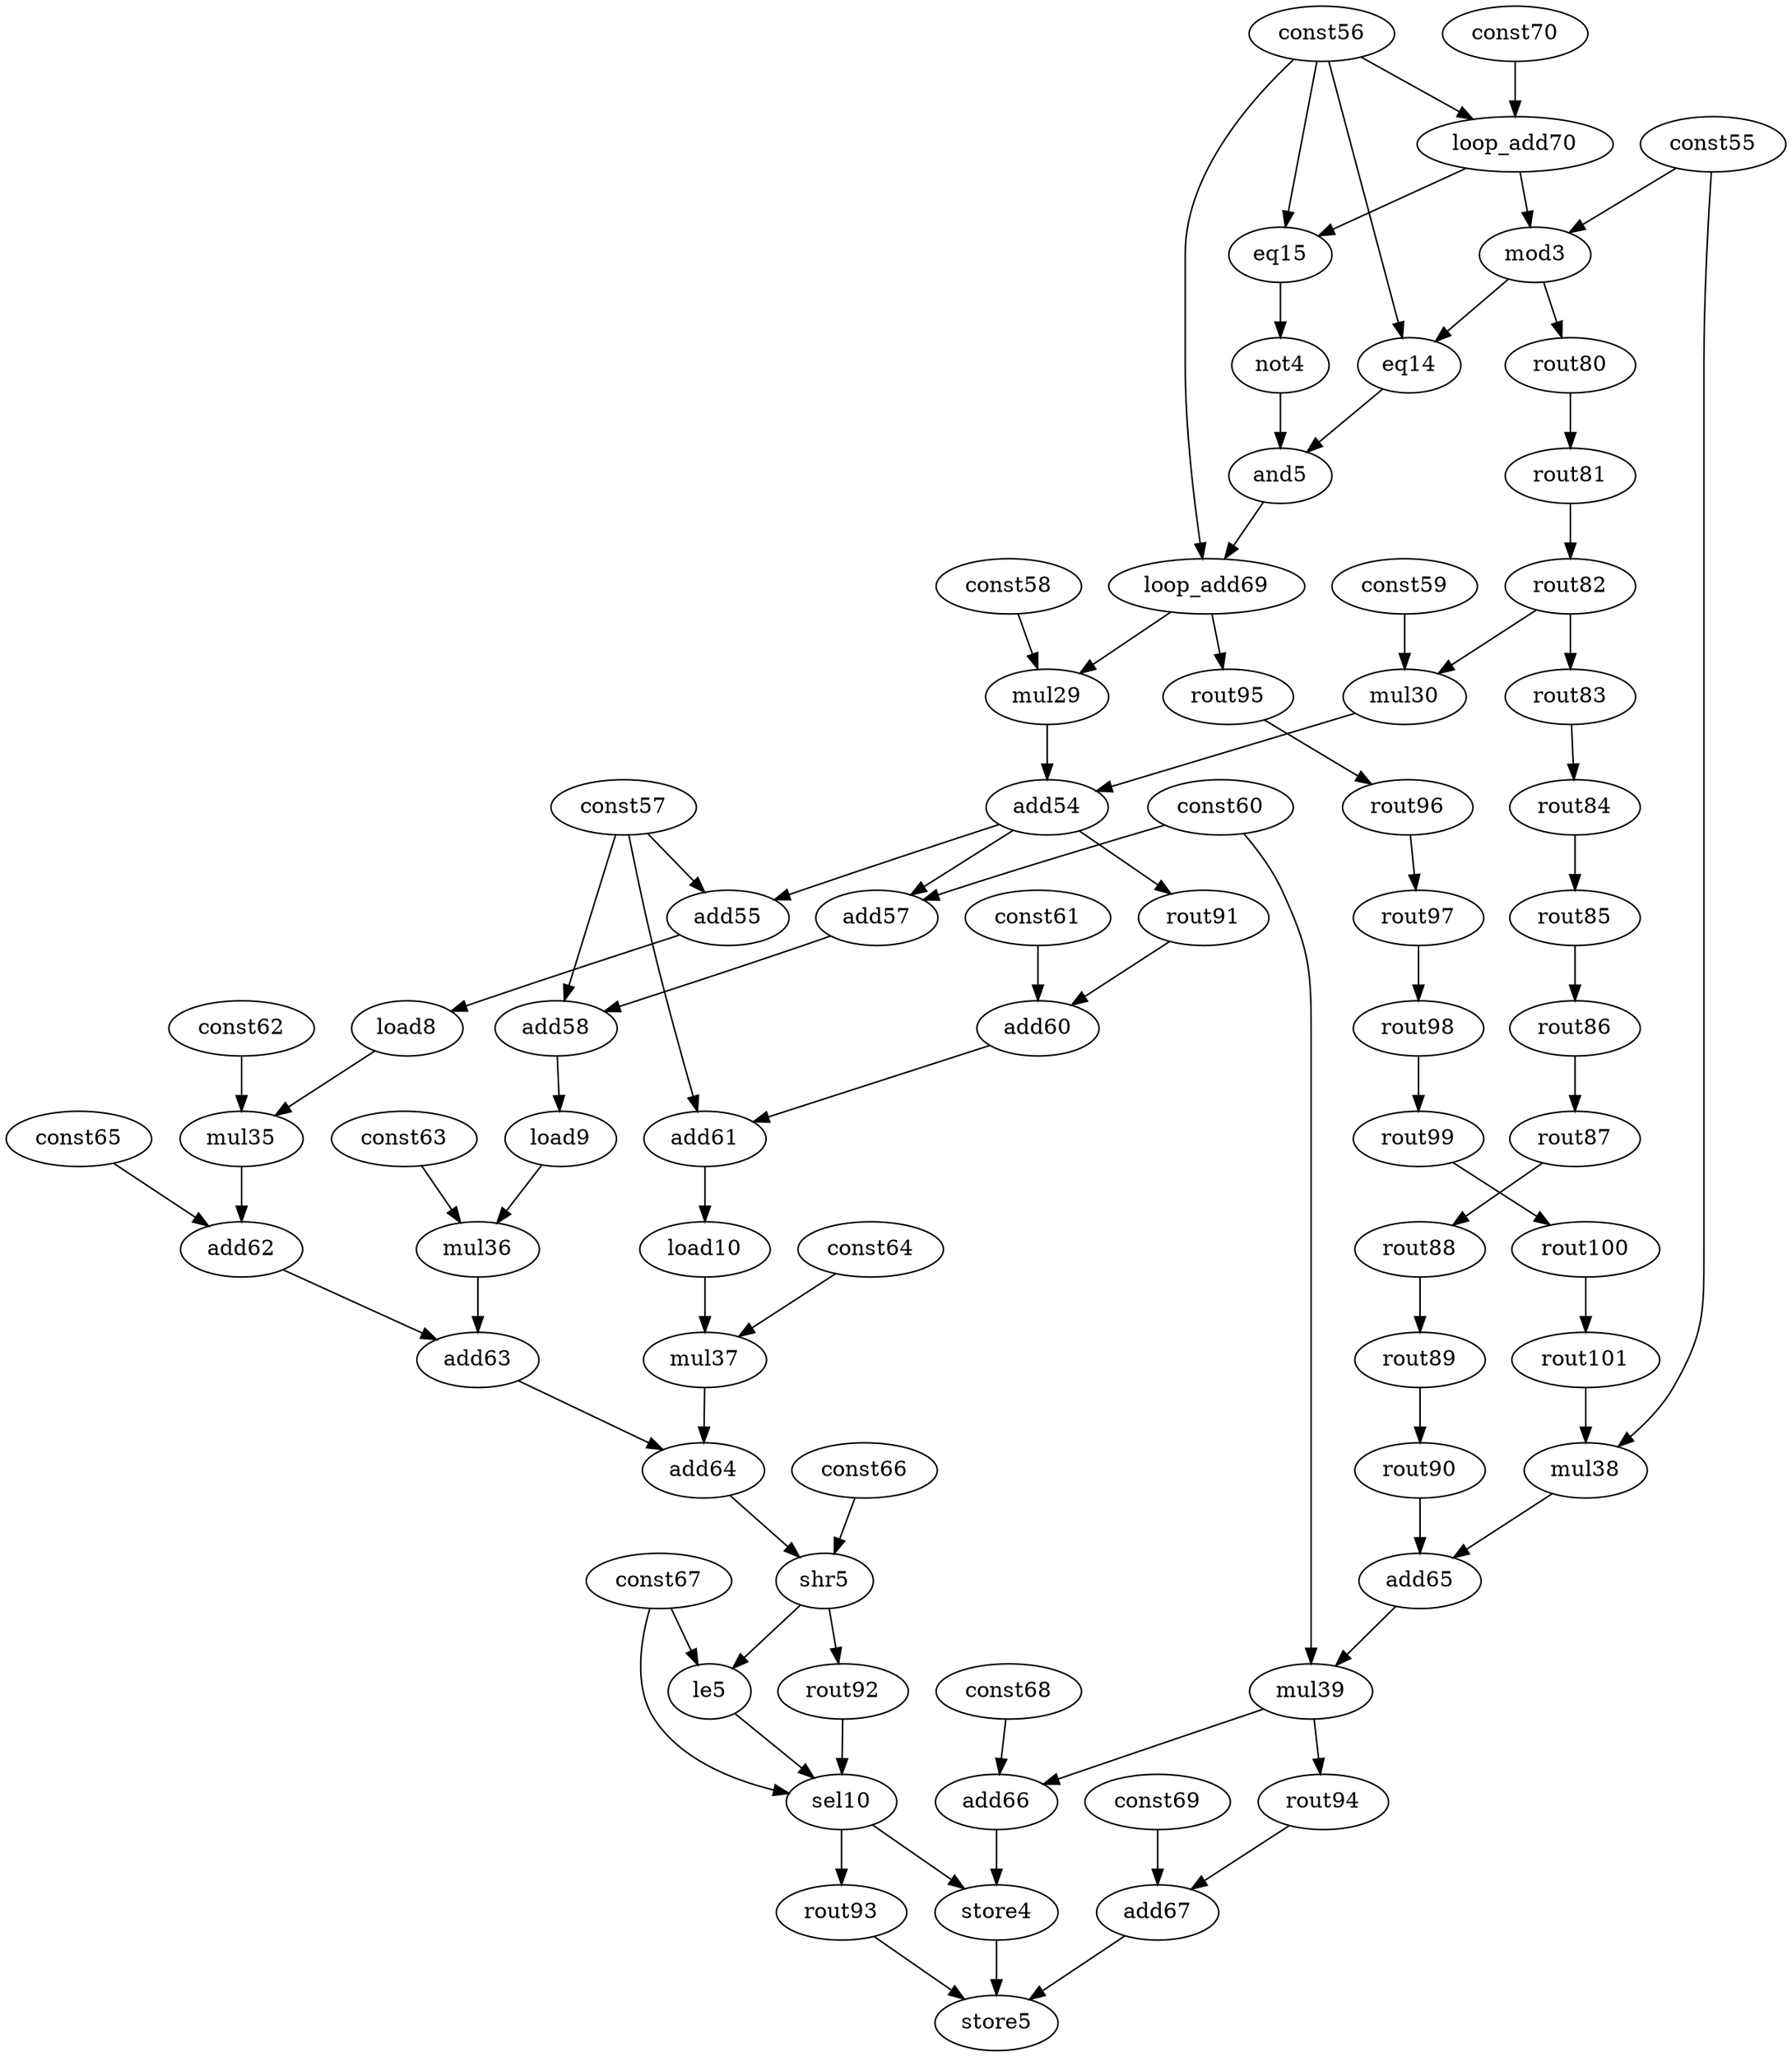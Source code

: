 digraph G {
	const55[opcode=const, val=2304]
	mod3[opcode=mod, llvm="%7", schedule=1]
	const56[opcode=const, val=0]
	eq14[opcode=eq, llvm="%8", schedule=2]
	eq15[opcode=eq, llvm="%9", schedule=1]
	not4[opcode=not, llvm="%9", schedule=2]
	and5[opcode=and, llvm="%10", schedule=3]
	const57[opcode=const, llvm="%2"]
	const58[opcode=const, val=13824]
	mul29[opcode=mul, llvm="%13", schedule=5]
	const59[opcode=const, val=6]
	mul30[opcode=mul, llvm="%13", schedule=5]
	add54[opcode=add, llvm="%13", schedule=6]
	add55[opcode=add, llvm="%13", schedule=7]
	load8[opcode=load, llvm="%14", schedule=8]
	const60[opcode=const, val=2]
	add57[opcode=add, llvm="%16", schedule=7]
	add58[opcode=add, llvm="%16", schedule=8]
	load9[opcode=load, llvm="%17", schedule=9]
	const61[opcode=const, val=4]
	add60[opcode=add, llvm="%19", schedule=8]
	add61[opcode=add, llvm="%19", schedule=9]
	load10[opcode=load, llvm="%20", schedule=10]
	const62[opcode=const, val=38]
	mul35[opcode=mul, llvm="%22", schedule=9]
	const63[opcode=const, val=75]
	mul36[opcode=mul, llvm="%23", schedule=10]
	const64[opcode=const, val=15]
	mul37[opcode=mul, llvm="%24", schedule=11]
	const65[opcode=const, val=64]
	add62[opcode=add, llvm="%25", schedule=10]
	add63[opcode=add, llvm="%26", schedule=11]
	add64[opcode=add, llvm="%27", schedule=12]
	const66[opcode=const, val=7]
	shr5[opcode=shr, llvm="%28", schedule=13]
	const67[opcode=const, val=1023]
	le5[opcode=le, llvm="%29", schedule=14]
	sel10[opcode=sel, llvm="%29", schedule=15]
	mul38[opcode=mul, llvm="%31", schedule=12]
	add65[opcode=add, llvm="%32", schedule=13]
	const68[opcode=const, llvm="@d3_1"]
	mul39[opcode=mul, llvm="%33", schedule=14]
	add66[opcode=add, llvm="%33", schedule=15]
	store4[opcode=store, llvm="store", schedule=16]
	const69[opcode=const, llvm="%1"]
	add67[opcode=add, llvm="%34", schedule=16]
	store5[opcode=store, llvm="store", schedule=17]
	const70[opcode=const, val=1]
	loop_add69[opcode=add, llvm="%5", schedule=4]
	loop_add70[opcode=add, llvm="%6", schedule=0]
	rout80[opcode=rout, schedule=2]
	rout81[opcode=rout, schedule=3]
	rout82[opcode=rout, schedule=4]
	rout83[opcode=rout, schedule=5]
	rout84[opcode=rout, schedule=6]
	rout85[opcode=rout, schedule=7]
	rout86[opcode=rout, schedule=8]
	rout87[opcode=rout, schedule=9]
	rout88[opcode=rout, schedule=10]
	rout89[opcode=rout, schedule=11]
	rout90[opcode=rout, schedule=12]
	rout91[opcode=rout, schedule=7]
	rout92[opcode=rout, schedule=14]
	rout93[opcode=rout, schedule=16]
	rout94[opcode=rout, schedule=15]
	rout95[opcode=rout, schedule=5]
	rout96[opcode=rout, schedule=6]
	rout97[opcode=rout, schedule=7]
	rout98[opcode=rout, schedule=8]
	rout99[opcode=rout, schedule=9]
	rout100[opcode=rout, schedule=10]
	rout101[opcode=rout, schedule=11]
	loop_add70->mod3[operand=0]
	const55->mod3[operand=1]
	mod3->eq14[operand=0]
	const56->eq14[operand=1]
	loop_add70->eq15[operand=0]
	const56->eq15[operand=1]
	eq15->not4[operand=0]
	not4->and5[operand=0]
	eq14->and5[operand=1]
	loop_add69->mul29[operand=0]
	const58->mul29[operand=1]
	rout82->mul30[operand=0]
	const59->mul30[operand=1]
	mul29->add54[operand=0]
	mul30->add54[operand=1]
	const57->add55[operand=0]
	add54->add55[operand=1]
	add55->load8[operand=0]
	add54->add57[operand=0]
	const60->add57[operand=1]
	const57->add58[operand=0]
	add57->add58[operand=1]
	add58->load9[operand=0]
	rout91->add60[operand=0]
	const61->add60[operand=1]
	const57->add61[operand=0]
	add60->add61[operand=1]
	add61->load10[operand=0]
	load8->mul35[operand=0]
	const62->mul35[operand=1]
	load9->mul36[operand=0]
	const63->mul36[operand=1]
	load10->mul37[operand=0]
	const64->mul37[operand=1]
	mul35->add62[operand=0]
	const65->add62[operand=1]
	add62->add63[operand=0]
	mul36->add63[operand=1]
	add63->add64[operand=0]
	mul37->add64[operand=1]
	add64->shr5[operand=0]
	const66->shr5[operand=1]
	shr5->le5[operand=0]
	const67->le5[operand=1]
	le5->sel10[operand=0]
	rout92->sel10[operand=1]
	const67->sel10[operand=2]
	rout101->mul38[operand=0]
	const55->mul38[operand=1]
	mul38->add65[operand=0]
	rout90->add65[operand=1]
	add65->mul39[operand=0]
	const60->mul39[operand=1]
	const68->add66[operand=0]
	mul39->add66[operand=1]
	sel10->store4[operand=0]
	add66->store4[operand=1]
	const69->add67[operand=0]
	rout94->add67[operand=1]
	rout93->store5[operand=0]
	add67->store5[operand=1]
	store4->store5[operand=-1, type=order]
	const56->loop_add69[operand=0, type=const_base]
	and5->loop_add69[operand=1]
	const56->loop_add70[operand=0, type=const_base]
	const70->loop_add70[operand=1]
	mod3->rout80[operand=0]
	rout80->rout81[operand=0]
	rout81->rout82[operand=0]
	rout82->rout83[operand=0]
	rout83->rout84[operand=0]
	rout84->rout85[operand=0]
	rout85->rout86[operand=0]
	rout86->rout87[operand=0]
	rout87->rout88[operand=0]
	rout88->rout89[operand=0]
	rout89->rout90[operand=0]
	add54->rout91[operand=0]
	shr5->rout92[operand=0]
	sel10->rout93[operand=0]
	mul39->rout94[operand=0]
	loop_add69->rout95[operand=0]
	rout95->rout96[operand=0]
	rout96->rout97[operand=0]
	rout97->rout98[operand=0]
	rout98->rout99[operand=0]
	rout99->rout100[operand=0]
	rout100->rout101[operand=0]
}